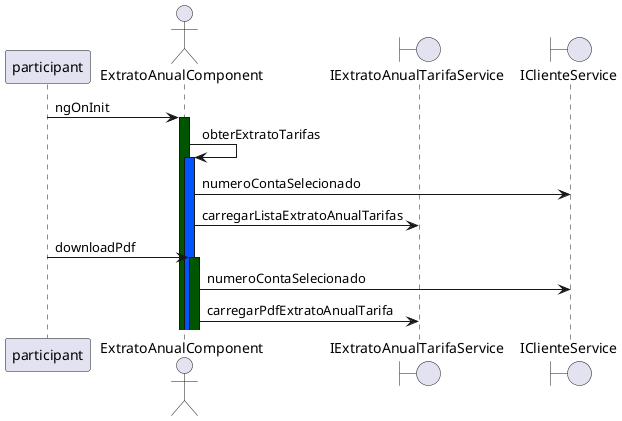 @startuml 
 participant participant as Usuario
actor  ExtratoAnualComponent as ExtratoAnualComponent
boundary  IExtratoAnualTarifaService as extratoAnualService
boundary  IClienteService as clienteService
Usuario -> ExtratoAnualComponent:ngOnInit
activate ExtratoAnualComponent #005500
ExtratoAnualComponent -> ExtratoAnualComponent:obterExtratoTarifas
activate ExtratoAnualComponent #0055FF
ExtratoAnualComponent -> clienteService:numeroContaSelecionado
ExtratoAnualComponent -> extratoAnualService:carregarListaExtratoAnualTarifas
Usuario -> ExtratoAnualComponent:downloadPdf
activate ExtratoAnualComponent #005500
ExtratoAnualComponent -> clienteService:numeroContaSelecionado
ExtratoAnualComponent -> extratoAnualService:carregarPdfExtratoAnualTarifa
@enduml
